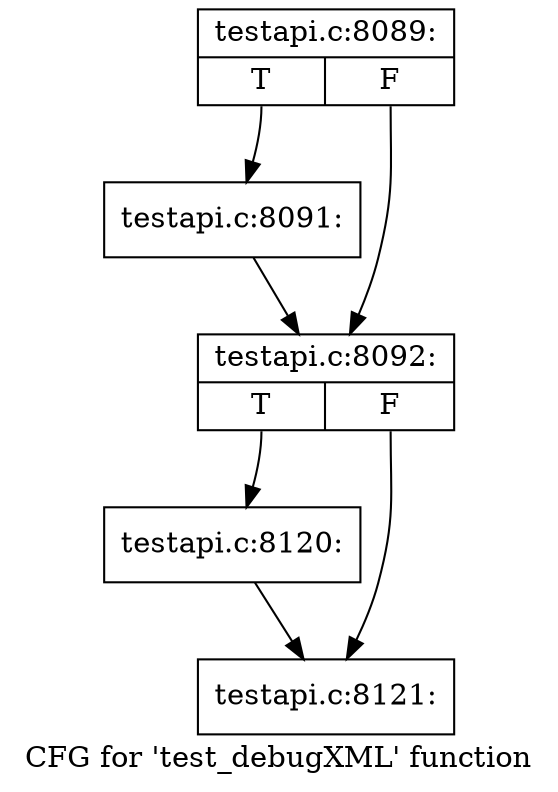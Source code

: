 digraph "CFG for 'test_debugXML' function" {
	label="CFG for 'test_debugXML' function";

	Node0x43fbb30 [shape=record,label="{testapi.c:8089:|{<s0>T|<s1>F}}"];
	Node0x43fbb30:s0 -> Node0x4417430;
	Node0x43fbb30:s1 -> Node0x43f4550;
	Node0x4417430 [shape=record,label="{testapi.c:8091:}"];
	Node0x4417430 -> Node0x43f4550;
	Node0x43f4550 [shape=record,label="{testapi.c:8092:|{<s0>T|<s1>F}}"];
	Node0x43f4550:s0 -> Node0x3648740;
	Node0x43f4550:s1 -> Node0x441f280;
	Node0x3648740 [shape=record,label="{testapi.c:8120:}"];
	Node0x3648740 -> Node0x441f280;
	Node0x441f280 [shape=record,label="{testapi.c:8121:}"];
}
